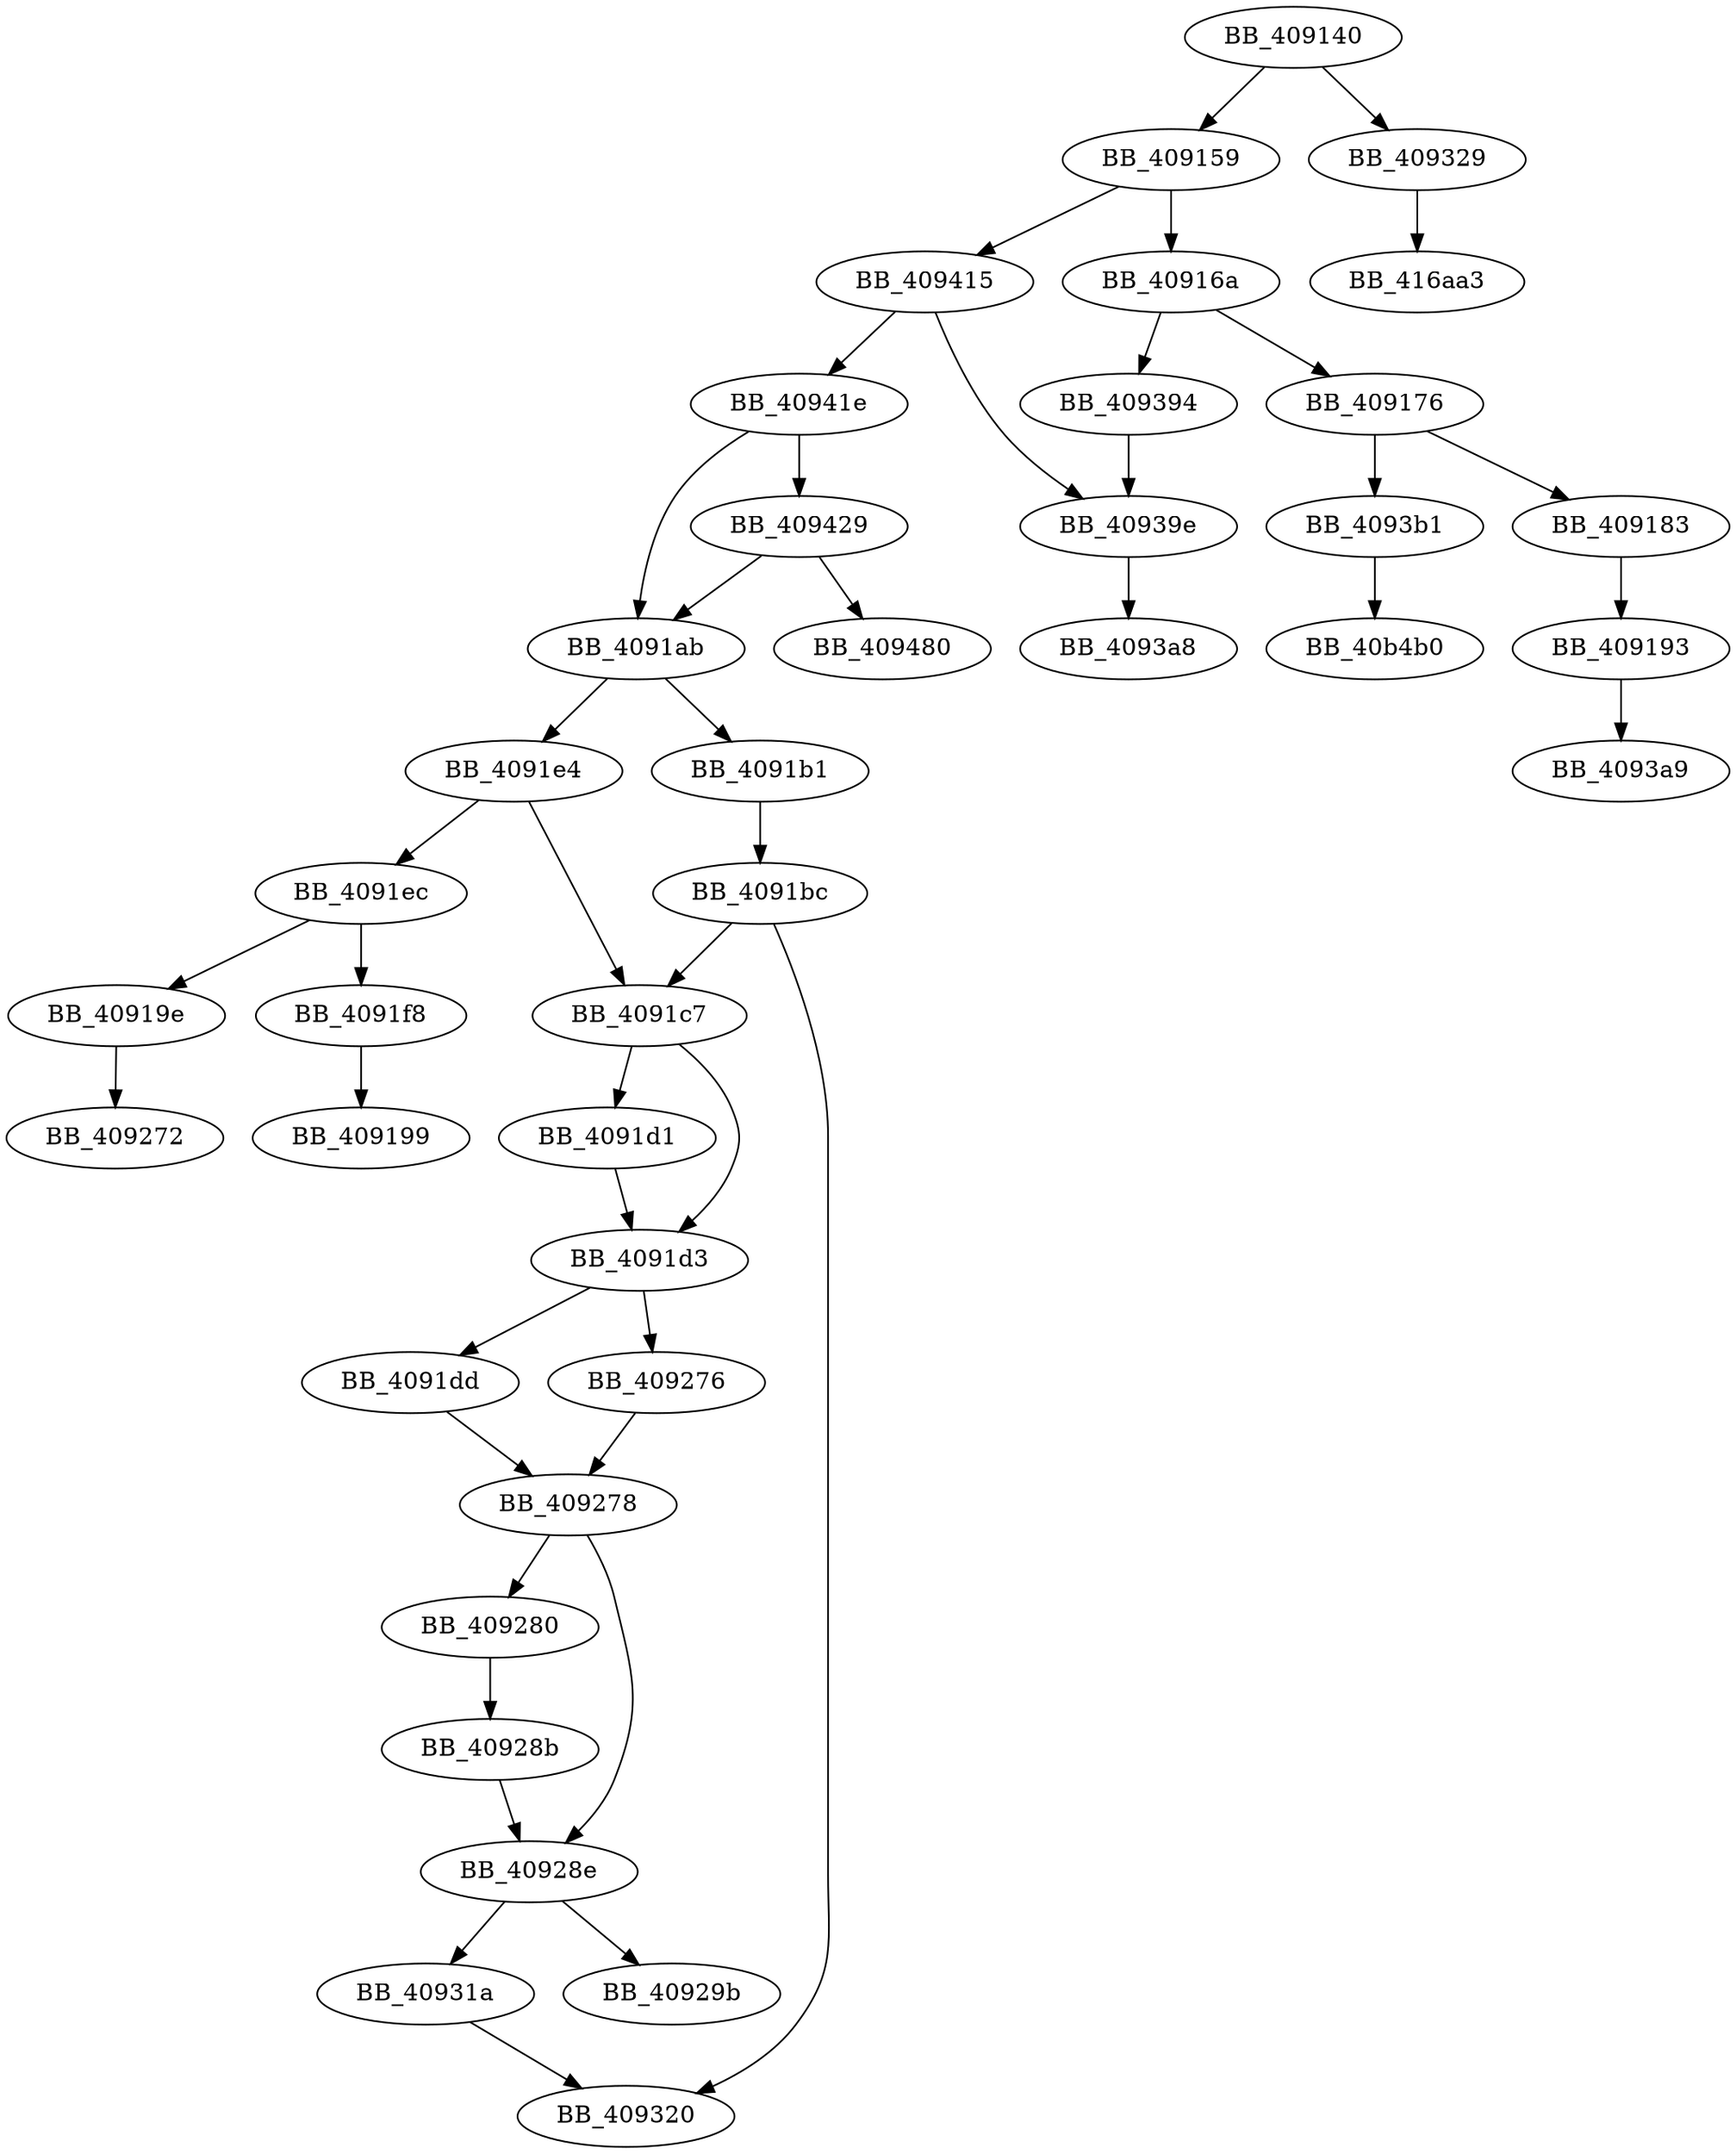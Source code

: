 DiGraph sub_409140{
BB_409140->BB_409159
BB_409140->BB_409329
BB_409159->BB_40916a
BB_409159->BB_409415
BB_40916a->BB_409176
BB_40916a->BB_409394
BB_409176->BB_409183
BB_409176->BB_4093b1
BB_409183->BB_409193
BB_409193->BB_4093a9
BB_40919e->BB_409272
BB_4091ab->BB_4091b1
BB_4091ab->BB_4091e4
BB_4091b1->BB_4091bc
BB_4091bc->BB_4091c7
BB_4091bc->BB_409320
BB_4091c7->BB_4091d1
BB_4091c7->BB_4091d3
BB_4091d1->BB_4091d3
BB_4091d3->BB_4091dd
BB_4091d3->BB_409276
BB_4091dd->BB_409278
BB_4091e4->BB_4091c7
BB_4091e4->BB_4091ec
BB_4091ec->BB_40919e
BB_4091ec->BB_4091f8
BB_4091f8->BB_409199
BB_409276->BB_409278
BB_409278->BB_409280
BB_409278->BB_40928e
BB_409280->BB_40928b
BB_40928b->BB_40928e
BB_40928e->BB_40929b
BB_40928e->BB_40931a
BB_40931a->BB_409320
BB_409329->BB_416aa3
BB_409394->BB_40939e
BB_40939e->BB_4093a8
BB_4093b1->BB_40b4b0
BB_409415->BB_40939e
BB_409415->BB_40941e
BB_40941e->BB_4091ab
BB_40941e->BB_409429
BB_409429->BB_4091ab
BB_409429->BB_409480
}
